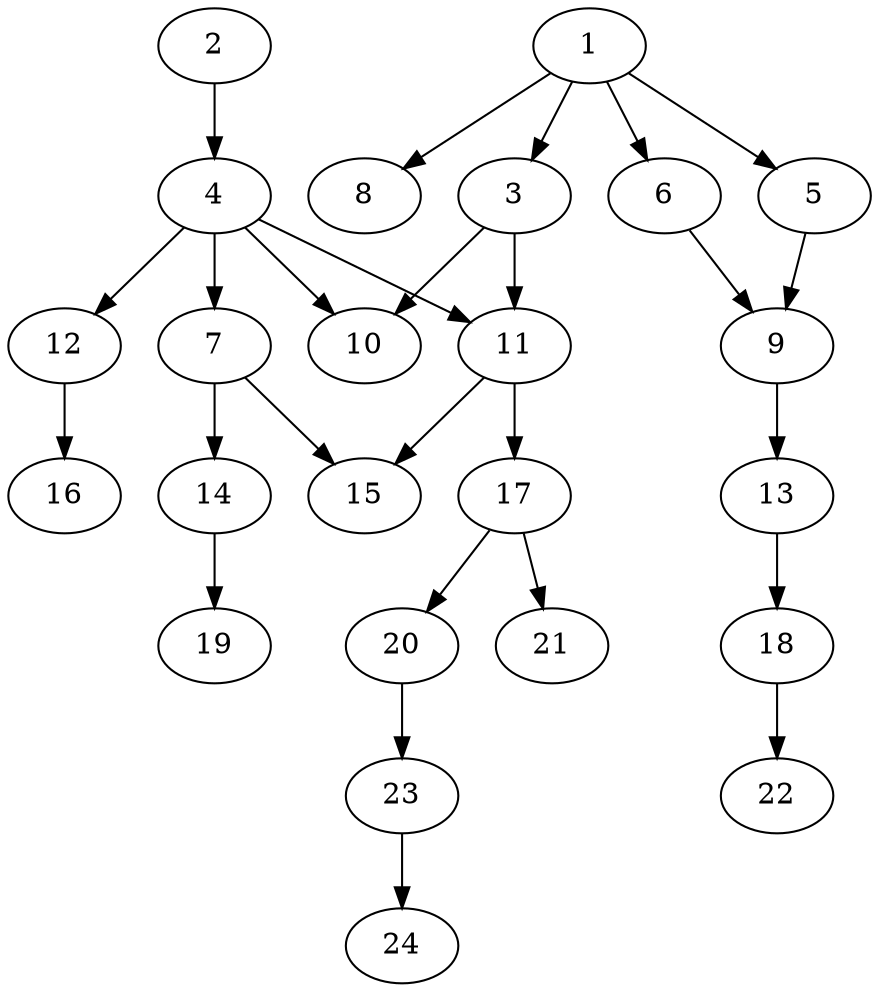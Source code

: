 // DAG automatically generated by daggen at Tue Jul 12 21:12:36 2022
// ./daggen -n 24 --fat 0.4 --density 0.4 --regular 0.2 --jump 2 --minalpha 20 --maxalpha 200 --dot -o ../task24.dot 
digraph G {
  1 [size="8260176499", alpha="175.62"]
  1 -> 3 [size ="134217728"]
  1 -> 5 [size ="134217728"]
  1 -> 6 [size ="134217728"]
  1 -> 8 [size ="134217728"]
  2 [size="81192356596", alpha="127.90"]
  2 -> 4 [size ="75497472"]
  3 [size="334511347163", alpha="45.91"]
  3 -> 10 [size ="301989888"]
  3 -> 11 [size ="301989888"]
  4 [size="10498193500", alpha="175.49"]
  4 -> 7 [size ="33554432"]
  4 -> 10 [size ="33554432"]
  4 -> 11 [size ="33554432"]
  4 -> 12 [size ="33554432"]
  5 [size="368293445632", alpha="91.91"]
  5 -> 9 [size ="411041792"]
  6 [size="134217728000", alpha="58.86"]
  6 -> 9 [size ="209715200"]
  7 [size="549755813888", alpha="190.63"]
  7 -> 14 [size ="536870912"]
  7 -> 15 [size ="536870912"]
  8 [size="8589934592", alpha="81.78"]
  9 [size="782757789696", alpha="198.10"]
  9 -> 13 [size ="679477248"]
  10 [size="1073741824000", alpha="96.67"]
  11 [size="433042765756", alpha="25.57"]
  11 -> 15 [size ="838860800"]
  11 -> 17 [size ="838860800"]
  12 [size="3966789919", alpha="190.11"]
  12 -> 16 [size ="134217728"]
  13 [size="5007193665", alpha="158.43"]
  13 -> 18 [size ="209715200"]
  14 [size="691388902", alpha="153.82"]
  14 -> 19 [size ="33554432"]
  15 [size="680117637212", alpha="145.39"]
  16 [size="16734427340", alpha="79.54"]
  17 [size="733662194", alpha="25.01"]
  17 -> 20 [size ="33554432"]
  17 -> 21 [size ="33554432"]
  18 [size="368293445632", alpha="114.00"]
  18 -> 22 [size ="411041792"]
  19 [size="28991029248", alpha="96.76"]
  20 [size="134217728000", alpha="165.39"]
  20 -> 23 [size ="209715200"]
  21 [size="671369955360", alpha="162.20"]
  22 [size="881822815426", alpha="130.35"]
  23 [size="2763624172", alpha="171.17"]
  23 -> 24 [size ="134217728"]
  24 [size="8589934592", alpha="49.84"]
}
